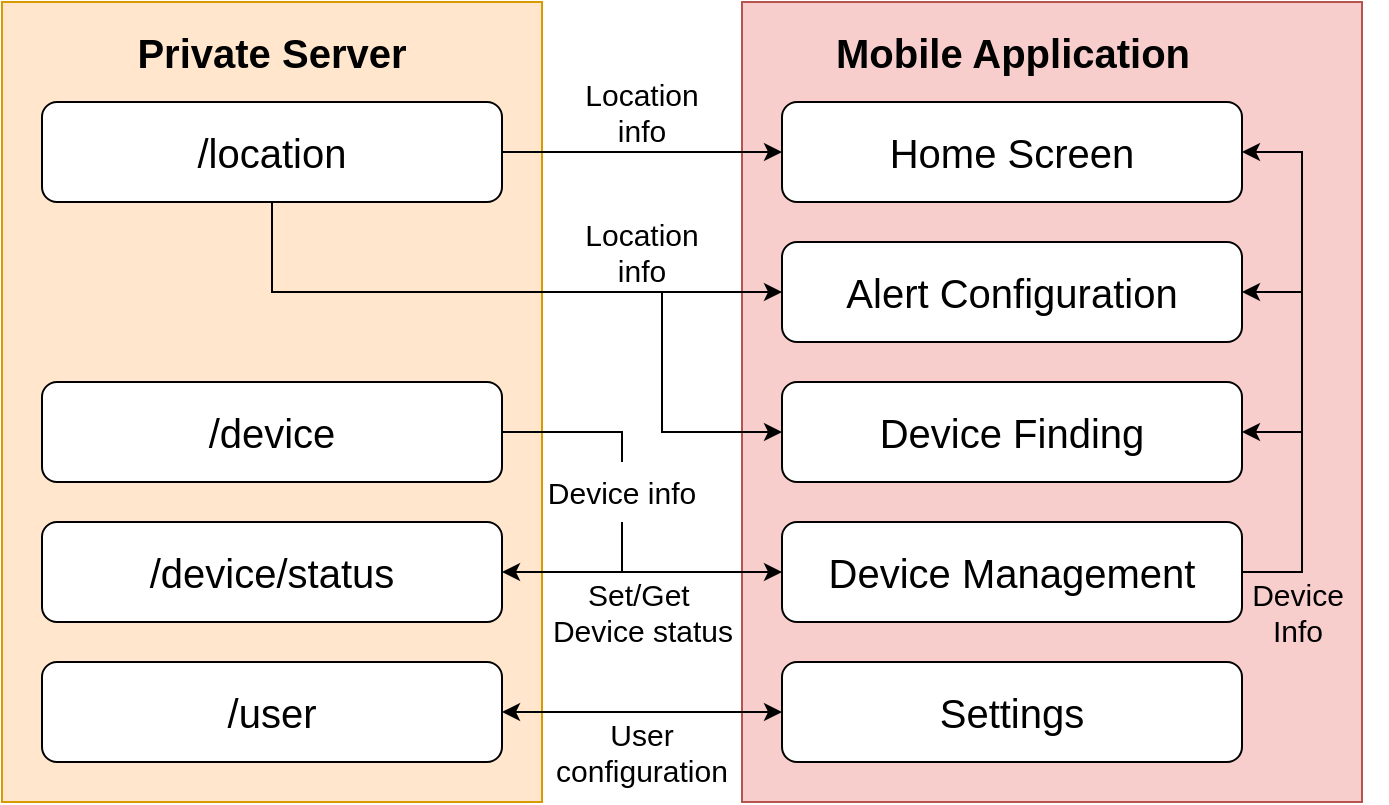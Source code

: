 <mxfile version="26.2.2">
  <diagram name="Page-1" id="6346KfGRvW3Ji0fHS2Gi">
    <mxGraphModel dx="1428" dy="752" grid="1" gridSize="10" guides="1" tooltips="1" connect="1" arrows="1" fold="1" page="1" pageScale="1" pageWidth="850" pageHeight="1100" math="0" shadow="0">
      <root>
        <mxCell id="0" />
        <mxCell id="1" parent="0" />
        <mxCell id="ST1_CO8gszetwlbLW0vi-7" value="" style="rounded=0;whiteSpace=wrap;html=1;fillColor=#f8cecc;strokeColor=#b85450;fontSize=15;" parent="1" vertex="1">
          <mxGeometry x="440" y="200" width="310" height="400" as="geometry" />
        </mxCell>
        <mxCell id="ST1_CO8gszetwlbLW0vi-2" value="" style="rounded=0;whiteSpace=wrap;html=1;fillColor=#ffe6cc;strokeColor=#d79b00;fontSize=15;" parent="1" vertex="1">
          <mxGeometry x="70" y="200" width="270" height="400" as="geometry" />
        </mxCell>
        <mxCell id="ST1_CO8gszetwlbLW0vi-22" style="edgeStyle=orthogonalEdgeStyle;rounded=0;orthogonalLoop=1;jettySize=auto;html=1;entryX=0;entryY=0.5;entryDx=0;entryDy=0;startArrow=classic;startFill=1;fontSize=15;" parent="1" source="ST1_CO8gszetwlbLW0vi-3" target="ST1_CO8gszetwlbLW0vi-14" edge="1">
          <mxGeometry relative="1" as="geometry" />
        </mxCell>
        <mxCell id="ST1_CO8gszetwlbLW0vi-3" value="/user" style="rounded=1;whiteSpace=wrap;html=1;fontSize=20;" parent="1" vertex="1">
          <mxGeometry x="90" y="530" width="230" height="50" as="geometry" />
        </mxCell>
        <mxCell id="tKFF7m9cRMidv5xCI5MC-15" style="edgeStyle=orthogonalEdgeStyle;rounded=0;orthogonalLoop=1;jettySize=auto;html=1;endArrow=none;endFill=0;exitX=0.5;exitY=1;exitDx=0;exitDy=0;fontSize=15;" parent="1" source="tKFF7m9cRMidv5xCI5MC-21" edge="1">
          <mxGeometry relative="1" as="geometry">
            <mxPoint x="380" y="485" as="targetPoint" />
            <mxPoint x="310" y="415" as="sourcePoint" />
            <Array as="points">
              <mxPoint x="380" y="480" />
              <mxPoint x="380" y="480" />
            </Array>
          </mxGeometry>
        </mxCell>
        <mxCell id="tKFF7m9cRMidv5xCI5MC-26" style="edgeStyle=orthogonalEdgeStyle;rounded=0;orthogonalLoop=1;jettySize=auto;html=1;entryX=0.5;entryY=0;entryDx=0;entryDy=0;endArrow=none;endFill=0;fontSize=15;" parent="1" source="ST1_CO8gszetwlbLW0vi-4" target="tKFF7m9cRMidv5xCI5MC-21" edge="1">
          <mxGeometry relative="1" as="geometry">
            <Array as="points">
              <mxPoint x="380" y="415" />
            </Array>
          </mxGeometry>
        </mxCell>
        <mxCell id="ST1_CO8gszetwlbLW0vi-4" value="/device" style="rounded=1;whiteSpace=wrap;html=1;fontSize=20;" parent="1" vertex="1">
          <mxGeometry x="90" y="390" width="230" height="50" as="geometry" />
        </mxCell>
        <mxCell id="ST1_CO8gszetwlbLW0vi-21" style="edgeStyle=orthogonalEdgeStyle;rounded=0;orthogonalLoop=1;jettySize=auto;html=1;entryX=0;entryY=0.5;entryDx=0;entryDy=0;startArrow=classic;startFill=1;fontSize=15;" parent="1" source="ST1_CO8gszetwlbLW0vi-5" target="ST1_CO8gszetwlbLW0vi-13" edge="1">
          <mxGeometry relative="1" as="geometry" />
        </mxCell>
        <mxCell id="ST1_CO8gszetwlbLW0vi-5" value="/device/status" style="rounded=1;whiteSpace=wrap;html=1;fontSize=20;" parent="1" vertex="1">
          <mxGeometry x="90" y="460" width="230" height="50" as="geometry" />
        </mxCell>
        <mxCell id="ST1_CO8gszetwlbLW0vi-19" style="edgeStyle=orthogonalEdgeStyle;rounded=0;orthogonalLoop=1;jettySize=auto;html=1;entryX=0;entryY=0.5;entryDx=0;entryDy=0;fontSize=15;" parent="1" source="ST1_CO8gszetwlbLW0vi-6" target="ST1_CO8gszetwlbLW0vi-8" edge="1">
          <mxGeometry relative="1" as="geometry" />
        </mxCell>
        <mxCell id="ST1_CO8gszetwlbLW0vi-25" style="edgeStyle=orthogonalEdgeStyle;rounded=0;orthogonalLoop=1;jettySize=auto;html=1;entryX=0;entryY=0.5;entryDx=0;entryDy=0;fontSize=15;" parent="1" source="ST1_CO8gszetwlbLW0vi-6" target="ST1_CO8gszetwlbLW0vi-10" edge="1">
          <mxGeometry relative="1" as="geometry">
            <Array as="points">
              <mxPoint x="205" y="345" />
            </Array>
          </mxGeometry>
        </mxCell>
        <mxCell id="ST1_CO8gszetwlbLW0vi-6" value="/location" style="rounded=1;whiteSpace=wrap;html=1;fontSize=20;" parent="1" vertex="1">
          <mxGeometry x="90" y="250" width="230" height="50" as="geometry" />
        </mxCell>
        <mxCell id="ST1_CO8gszetwlbLW0vi-8" value="Home Screen" style="rounded=1;whiteSpace=wrap;html=1;fontSize=20;" parent="1" vertex="1">
          <mxGeometry x="460" y="250" width="230" height="50" as="geometry" />
        </mxCell>
        <mxCell id="tKFF7m9cRMidv5xCI5MC-16" style="edgeStyle=orthogonalEdgeStyle;rounded=0;orthogonalLoop=1;jettySize=auto;html=1;startArrow=classic;startFill=1;endArrow=none;endFill=0;fontSize=15;" parent="1" source="ST1_CO8gszetwlbLW0vi-10" edge="1">
          <mxGeometry relative="1" as="geometry">
            <mxPoint x="720" y="345" as="targetPoint" />
          </mxGeometry>
        </mxCell>
        <mxCell id="ST1_CO8gszetwlbLW0vi-10" value="Alert Configuration" style="rounded=1;whiteSpace=wrap;html=1;fontSize=20;" parent="1" vertex="1">
          <mxGeometry x="460" y="320" width="230" height="50" as="geometry" />
        </mxCell>
        <mxCell id="tKFF7m9cRMidv5xCI5MC-17" style="edgeStyle=orthogonalEdgeStyle;rounded=0;orthogonalLoop=1;jettySize=auto;html=1;endArrow=none;endFill=0;startArrow=classic;startFill=1;fontSize=15;" parent="1" source="ST1_CO8gszetwlbLW0vi-12" edge="1">
          <mxGeometry relative="1" as="geometry">
            <mxPoint x="710" y="415" as="targetPoint" />
            <Array as="points">
              <mxPoint x="720" y="415" />
              <mxPoint x="720" y="415" />
            </Array>
          </mxGeometry>
        </mxCell>
        <mxCell id="ST1_CO8gszetwlbLW0vi-12" value="Device Finding" style="rounded=1;whiteSpace=wrap;html=1;fontSize=20;" parent="1" vertex="1">
          <mxGeometry x="460" y="390" width="230" height="50" as="geometry" />
        </mxCell>
        <mxCell id="vBXZIEFgbcnwp5Gmsa7C-1" style="edgeStyle=orthogonalEdgeStyle;rounded=0;orthogonalLoop=1;jettySize=auto;html=1;entryX=1;entryY=0.5;entryDx=0;entryDy=0;" parent="1" source="ST1_CO8gszetwlbLW0vi-13" target="ST1_CO8gszetwlbLW0vi-8" edge="1">
          <mxGeometry relative="1" as="geometry">
            <Array as="points">
              <mxPoint x="720" y="485" />
              <mxPoint x="720" y="275" />
            </Array>
          </mxGeometry>
        </mxCell>
        <mxCell id="ST1_CO8gszetwlbLW0vi-13" value="Device Management" style="rounded=1;whiteSpace=wrap;html=1;fontSize=20;" parent="1" vertex="1">
          <mxGeometry x="460" y="460" width="230" height="50" as="geometry" />
        </mxCell>
        <mxCell id="ST1_CO8gszetwlbLW0vi-14" value="Settings" style="rounded=1;whiteSpace=wrap;html=1;fontSize=20;" parent="1" vertex="1">
          <mxGeometry x="460" y="530" width="230" height="50" as="geometry" />
        </mxCell>
        <mxCell id="tKFF7m9cRMidv5xCI5MC-14" value="" style="endArrow=classic;html=1;rounded=0;entryX=0;entryY=0.5;entryDx=0;entryDy=0;fontSize=15;" parent="1" target="ST1_CO8gszetwlbLW0vi-12" edge="1">
          <mxGeometry width="50" height="50" relative="1" as="geometry">
            <mxPoint x="400" y="345" as="sourcePoint" />
            <mxPoint x="460.0" y="420" as="targetPoint" />
            <Array as="points">
              <mxPoint x="400" y="415" />
            </Array>
          </mxGeometry>
        </mxCell>
        <mxCell id="tKFF7m9cRMidv5xCI5MC-20" value="Location info" style="text;html=1;align=center;verticalAlign=middle;whiteSpace=wrap;rounded=0;fontSize=15;" parent="1" vertex="1">
          <mxGeometry x="360" y="240" width="60" height="30" as="geometry" />
        </mxCell>
        <mxCell id="tKFF7m9cRMidv5xCI5MC-22" value="Set/Get&amp;nbsp;&lt;div&gt;Device status&lt;/div&gt;" style="text;html=1;align=center;verticalAlign=middle;whiteSpace=wrap;rounded=0;fontSize=15;" parent="1" vertex="1">
          <mxGeometry x="342.5" y="490" width="95" height="30" as="geometry" />
        </mxCell>
        <mxCell id="tKFF7m9cRMidv5xCI5MC-23" value="User configuration" style="text;html=1;align=center;verticalAlign=middle;whiteSpace=wrap;rounded=0;fontSize=15;" parent="1" vertex="1">
          <mxGeometry x="345" y="560" width="90" height="30" as="geometry" />
        </mxCell>
        <mxCell id="tKFF7m9cRMidv5xCI5MC-21" value="Device info" style="text;html=1;align=center;verticalAlign=middle;whiteSpace=wrap;rounded=0;fontSize=15;" parent="1" vertex="1">
          <mxGeometry x="340" y="430" width="80" height="30" as="geometry" />
        </mxCell>
        <mxCell id="tKFF7m9cRMidv5xCI5MC-27" value="Location info" style="text;html=1;align=center;verticalAlign=middle;whiteSpace=wrap;rounded=0;fontSize=15;" parent="1" vertex="1">
          <mxGeometry x="360" y="310" width="60" height="30" as="geometry" />
        </mxCell>
        <mxCell id="tKFF7m9cRMidv5xCI5MC-31" value="Private Server" style="text;html=1;align=center;verticalAlign=middle;whiteSpace=wrap;rounded=0;fontSize=20;fontStyle=1" parent="1" vertex="1">
          <mxGeometry x="135" y="210" width="140" height="30" as="geometry" />
        </mxCell>
        <mxCell id="tKFF7m9cRMidv5xCI5MC-32" value="Mobile Application" style="text;html=1;align=center;verticalAlign=middle;whiteSpace=wrap;rounded=0;fontSize=20;fontStyle=1" parent="1" vertex="1">
          <mxGeometry x="477.5" y="210" width="195" height="30" as="geometry" />
        </mxCell>
        <mxCell id="vBXZIEFgbcnwp5Gmsa7C-3" value="Device&lt;div&gt;Info&lt;/div&gt;" style="text;html=1;align=center;verticalAlign=middle;whiteSpace=wrap;rounded=0;fontSize=15;" parent="1" vertex="1">
          <mxGeometry x="672.5" y="490" width="90" height="30" as="geometry" />
        </mxCell>
      </root>
    </mxGraphModel>
  </diagram>
</mxfile>
